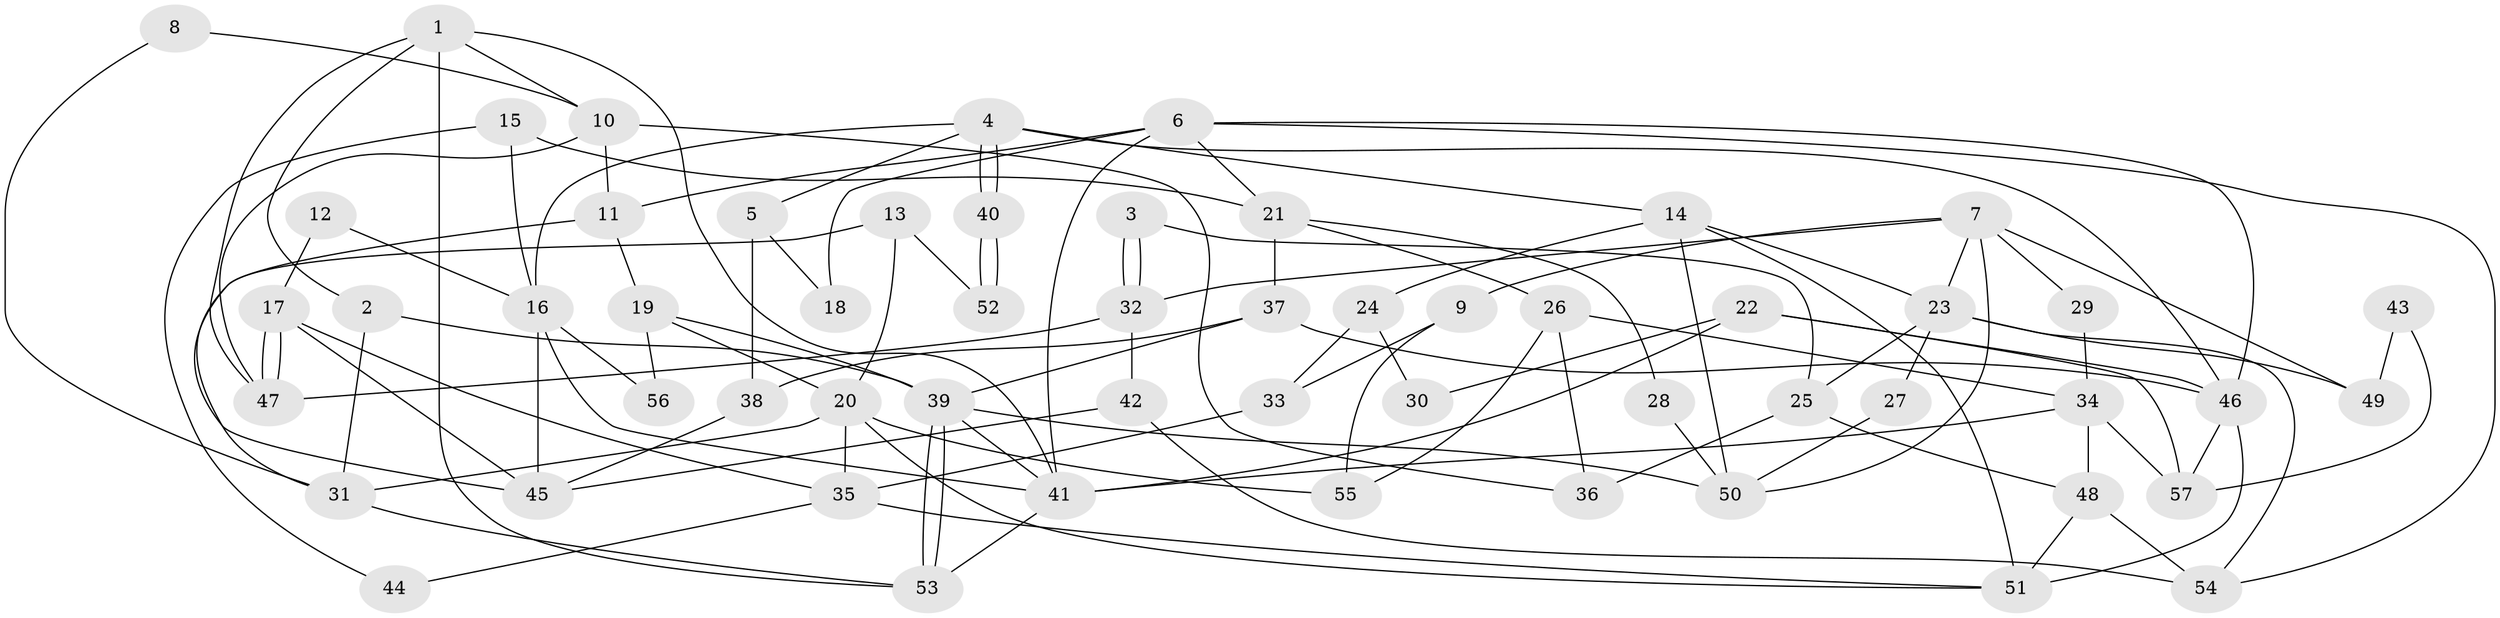 // coarse degree distribution, {9: 0.06896551724137931, 6: 0.13793103448275862, 5: 0.10344827586206896, 3: 0.1724137931034483, 7: 0.06896551724137931, 4: 0.1724137931034483, 8: 0.034482758620689655, 2: 0.20689655172413793, 12: 0.034482758620689655}
// Generated by graph-tools (version 1.1) at 2025/51/03/04/25 22:51:13]
// undirected, 57 vertices, 114 edges
graph export_dot {
  node [color=gray90,style=filled];
  1;
  2;
  3;
  4;
  5;
  6;
  7;
  8;
  9;
  10;
  11;
  12;
  13;
  14;
  15;
  16;
  17;
  18;
  19;
  20;
  21;
  22;
  23;
  24;
  25;
  26;
  27;
  28;
  29;
  30;
  31;
  32;
  33;
  34;
  35;
  36;
  37;
  38;
  39;
  40;
  41;
  42;
  43;
  44;
  45;
  46;
  47;
  48;
  49;
  50;
  51;
  52;
  53;
  54;
  55;
  56;
  57;
  1 -- 41;
  1 -- 53;
  1 -- 2;
  1 -- 10;
  1 -- 47;
  2 -- 39;
  2 -- 31;
  3 -- 32;
  3 -- 32;
  3 -- 25;
  4 -- 40;
  4 -- 40;
  4 -- 46;
  4 -- 5;
  4 -- 14;
  4 -- 16;
  5 -- 38;
  5 -- 18;
  6 -- 41;
  6 -- 54;
  6 -- 11;
  6 -- 18;
  6 -- 21;
  6 -- 46;
  7 -- 50;
  7 -- 32;
  7 -- 9;
  7 -- 23;
  7 -- 29;
  7 -- 49;
  8 -- 31;
  8 -- 10;
  9 -- 55;
  9 -- 33;
  10 -- 47;
  10 -- 11;
  10 -- 36;
  11 -- 19;
  11 -- 45;
  12 -- 16;
  12 -- 17;
  13 -- 31;
  13 -- 20;
  13 -- 52;
  14 -- 23;
  14 -- 24;
  14 -- 50;
  14 -- 51;
  15 -- 21;
  15 -- 16;
  15 -- 44;
  16 -- 45;
  16 -- 41;
  16 -- 56;
  17 -- 47;
  17 -- 47;
  17 -- 35;
  17 -- 45;
  19 -- 39;
  19 -- 20;
  19 -- 56;
  20 -- 51;
  20 -- 31;
  20 -- 35;
  20 -- 55;
  21 -- 37;
  21 -- 26;
  21 -- 28;
  22 -- 41;
  22 -- 57;
  22 -- 30;
  22 -- 46;
  23 -- 54;
  23 -- 25;
  23 -- 27;
  23 -- 49;
  24 -- 33;
  24 -- 30;
  25 -- 48;
  25 -- 36;
  26 -- 36;
  26 -- 34;
  26 -- 55;
  27 -- 50;
  28 -- 50;
  29 -- 34;
  31 -- 53;
  32 -- 47;
  32 -- 42;
  33 -- 35;
  34 -- 41;
  34 -- 48;
  34 -- 57;
  35 -- 51;
  35 -- 44;
  37 -- 39;
  37 -- 46;
  37 -- 38;
  38 -- 45;
  39 -- 41;
  39 -- 53;
  39 -- 53;
  39 -- 50;
  40 -- 52;
  40 -- 52;
  41 -- 53;
  42 -- 45;
  42 -- 54;
  43 -- 49;
  43 -- 57;
  46 -- 51;
  46 -- 57;
  48 -- 51;
  48 -- 54;
}

